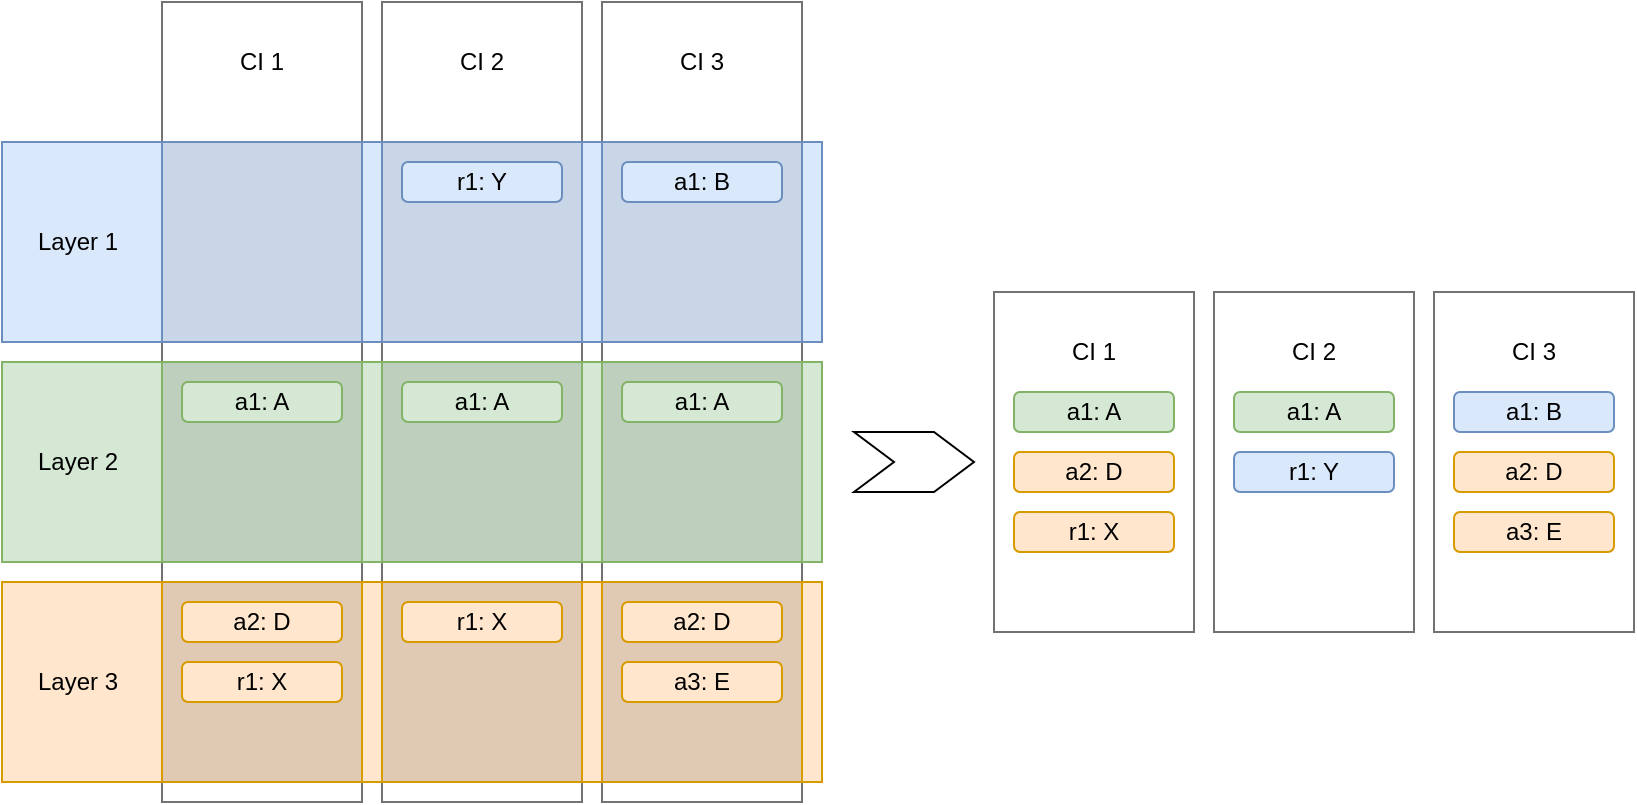 <mxfile version="14.6.13" type="device"><diagram id="acqt1RXm-rbWLEbGBd0V" name="Seite-1"><mxGraphModel dx="1038" dy="607" grid="1" gridSize="10" guides="1" tooltips="1" connect="1" arrows="1" fold="1" page="1" pageScale="1" pageWidth="827" pageHeight="1169" math="0" shadow="0"><root><mxCell id="0"/><mxCell id="1" parent="0"/><mxCell id="7j8iYxiiiVzi8qcBrH1q-3" value="Layer 3" style="rounded=0;whiteSpace=wrap;html=1;align=left;spacingLeft=16;fillColor=#ffe6cc;strokeColor=#d79b00;" vertex="1" parent="1"><mxGeometry x="4" y="300" width="410" height="100" as="geometry"/></mxCell><mxCell id="7j8iYxiiiVzi8qcBrH1q-2" value="Layer 2" style="rounded=0;whiteSpace=wrap;html=1;align=left;spacingLeft=16;fillColor=#d5e8d4;strokeColor=#82b366;" vertex="1" parent="1"><mxGeometry x="4" y="190" width="410" height="100" as="geometry"/></mxCell><mxCell id="7j8iYxiiiVzi8qcBrH1q-1" value="Layer 1" style="rounded=0;whiteSpace=wrap;html=1;align=left;spacingLeft=16;fillColor=#dae8fc;strokeColor=#6c8ebf;" vertex="1" parent="1"><mxGeometry x="4" y="80" width="410" height="100" as="geometry"/></mxCell><mxCell id="7j8iYxiiiVzi8qcBrH1q-4" value="CI 1" style="rounded=0;whiteSpace=wrap;html=1;fillOpacity=100;verticalAlign=top;spacingTop=16;strokeColor=#737373;" vertex="1" parent="1"><mxGeometry x="84" y="10" width="100" height="400" as="geometry"/></mxCell><mxCell id="7j8iYxiiiVzi8qcBrH1q-10" value="" style="rounded=0;whiteSpace=wrap;html=1;strokeColor=#6c8ebf;fillColor=#C9D6E8;" vertex="1" parent="1"><mxGeometry x="84" y="80" width="100" height="100" as="geometry"/></mxCell><mxCell id="7j8iYxiiiVzi8qcBrH1q-5" value="CI 2" style="rounded=0;whiteSpace=wrap;html=1;fillOpacity=100;verticalAlign=top;spacingTop=16;strokeColor=#737373;" vertex="1" parent="1"><mxGeometry x="194" y="10" width="100" height="400" as="geometry"/></mxCell><mxCell id="7j8iYxiiiVzi8qcBrH1q-6" value="CI 3" style="rounded=0;whiteSpace=wrap;html=1;fillOpacity=100;verticalAlign=top;spacingTop=16;strokeColor=#737373;" vertex="1" parent="1"><mxGeometry x="304" y="10" width="100" height="400" as="geometry"/></mxCell><mxCell id="7j8iYxiiiVzi8qcBrH1q-11" value="" style="rounded=0;whiteSpace=wrap;html=1;strokeColor=#6c8ebf;fillColor=#C9D6E8;" vertex="1" parent="1"><mxGeometry x="194" y="80" width="100" height="100" as="geometry"/></mxCell><mxCell id="7j8iYxiiiVzi8qcBrH1q-12" value="" style="rounded=0;whiteSpace=wrap;html=1;strokeColor=#6c8ebf;fillColor=#C9D6E8;" vertex="1" parent="1"><mxGeometry x="304" y="80" width="100" height="100" as="geometry"/></mxCell><mxCell id="7j8iYxiiiVzi8qcBrH1q-13" value="" style="rounded=0;whiteSpace=wrap;html=1;strokeColor=#82b366;fillColor=#BECFBD;" vertex="1" parent="1"><mxGeometry x="194" y="190" width="100" height="100" as="geometry"/></mxCell><mxCell id="7j8iYxiiiVzi8qcBrH1q-14" value="" style="rounded=0;whiteSpace=wrap;html=1;strokeColor=#82b366;fillColor=#BECFBD;" vertex="1" parent="1"><mxGeometry x="304" y="190" width="100" height="100" as="geometry"/></mxCell><mxCell id="7j8iYxiiiVzi8qcBrH1q-15" value="" style="rounded=0;whiteSpace=wrap;html=1;strokeColor=#d79b00;fillColor=#E0CAB3;" vertex="1" parent="1"><mxGeometry x="84" y="300" width="100" height="100" as="geometry"/></mxCell><mxCell id="7j8iYxiiiVzi8qcBrH1q-16" value="" style="rounded=0;whiteSpace=wrap;html=1;strokeColor=#82b366;fillColor=#BECFBD;" vertex="1" parent="1"><mxGeometry x="84" y="190" width="100" height="100" as="geometry"/></mxCell><mxCell id="7j8iYxiiiVzi8qcBrH1q-17" value="" style="rounded=0;whiteSpace=wrap;html=1;strokeColor=#d79b00;fillColor=#E0CAB3;" vertex="1" parent="1"><mxGeometry x="194" y="300" width="100" height="100" as="geometry"/></mxCell><mxCell id="7j8iYxiiiVzi8qcBrH1q-18" value="" style="rounded=0;whiteSpace=wrap;html=1;strokeColor=#d79b00;fillColor=#E0CAB3;" vertex="1" parent="1"><mxGeometry x="304" y="300" width="100" height="100" as="geometry"/></mxCell><mxCell id="7j8iYxiiiVzi8qcBrH1q-8" value="a2: D" style="rounded=1;whiteSpace=wrap;html=1;fillColor=#ffe6cc;strokeColor=#d79b00;" vertex="1" parent="1"><mxGeometry x="94" y="310" width="80" height="20" as="geometry"/></mxCell><mxCell id="7j8iYxiiiVzi8qcBrH1q-9" value="r1: X" style="rounded=1;whiteSpace=wrap;html=1;fillColor=#ffe6cc;strokeColor=#d79b00;" vertex="1" parent="1"><mxGeometry x="94" y="340" width="80" height="20" as="geometry"/></mxCell><mxCell id="7j8iYxiiiVzi8qcBrH1q-39" value="a1: A" style="rounded=1;whiteSpace=wrap;html=1;fillColor=#d5e8d4;strokeColor=#82b366;" vertex="1" parent="1"><mxGeometry x="314" y="200" width="80" height="20" as="geometry"/></mxCell><mxCell id="7j8iYxiiiVzi8qcBrH1q-42" value="a1: A" style="rounded=1;whiteSpace=wrap;html=1;fillColor=#d5e8d4;strokeColor=#82b366;" vertex="1" parent="1"><mxGeometry x="94" y="200" width="80" height="20" as="geometry"/></mxCell><mxCell id="7j8iYxiiiVzi8qcBrH1q-44" value="a3: E" style="rounded=1;whiteSpace=wrap;html=1;fillColor=#ffe6cc;strokeColor=#d79b00;" vertex="1" parent="1"><mxGeometry x="314" y="340" width="80" height="20" as="geometry"/></mxCell><mxCell id="7j8iYxiiiVzi8qcBrH1q-45" value="CI 1" style="rounded=0;whiteSpace=wrap;html=1;fillOpacity=100;verticalAlign=top;spacingTop=16;strokeColor=#737373;" vertex="1" parent="1"><mxGeometry x="500" y="155" width="100" height="170" as="geometry"/></mxCell><mxCell id="7j8iYxiiiVzi8qcBrH1q-46" value="CI 2" style="rounded=0;whiteSpace=wrap;html=1;fillOpacity=100;verticalAlign=top;spacingTop=16;strokeColor=#737373;" vertex="1" parent="1"><mxGeometry x="610" y="155" width="100" height="170" as="geometry"/></mxCell><mxCell id="7j8iYxiiiVzi8qcBrH1q-47" value="CI 3" style="rounded=0;whiteSpace=wrap;html=1;fillOpacity=100;verticalAlign=top;spacingTop=16;strokeColor=#737373;" vertex="1" parent="1"><mxGeometry x="720" y="155" width="100" height="170" as="geometry"/></mxCell><mxCell id="7j8iYxiiiVzi8qcBrH1q-7" value="a1: B" style="rounded=1;whiteSpace=wrap;html=1;fillColor=#dae8fc;strokeColor=#6c8ebf;" vertex="1" parent="1"><mxGeometry x="314" y="90" width="80" height="20" as="geometry"/></mxCell><mxCell id="7j8iYxiiiVzi8qcBrH1q-48" value="a2: D" style="rounded=1;whiteSpace=wrap;html=1;fillColor=#ffe6cc;strokeColor=#d79b00;" vertex="1" parent="1"><mxGeometry x="314" y="310" width="80" height="20" as="geometry"/></mxCell><mxCell id="7j8iYxiiiVzi8qcBrH1q-49" value="a1: A" style="rounded=1;whiteSpace=wrap;html=1;fillColor=#d5e8d4;strokeColor=#82b366;" vertex="1" parent="1"><mxGeometry x="204" y="200" width="80" height="20" as="geometry"/></mxCell><mxCell id="7j8iYxiiiVzi8qcBrH1q-50" value="a2: D" style="rounded=1;whiteSpace=wrap;html=1;fillColor=#ffe6cc;strokeColor=#d79b00;" vertex="1" parent="1"><mxGeometry x="510" y="235" width="80" height="20" as="geometry"/></mxCell><mxCell id="7j8iYxiiiVzi8qcBrH1q-51" value="r1: X" style="rounded=1;whiteSpace=wrap;html=1;fillColor=#ffe6cc;strokeColor=#d79b00;" vertex="1" parent="1"><mxGeometry x="510" y="265" width="80" height="20" as="geometry"/></mxCell><mxCell id="7j8iYxiiiVzi8qcBrH1q-52" value="a1: A" style="rounded=1;whiteSpace=wrap;html=1;fillColor=#d5e8d4;strokeColor=#82b366;" vertex="1" parent="1"><mxGeometry x="510" y="205" width="80" height="20" as="geometry"/></mxCell><mxCell id="7j8iYxiiiVzi8qcBrH1q-53" value="a1: A" style="rounded=1;whiteSpace=wrap;html=1;fillColor=#d5e8d4;strokeColor=#82b366;" vertex="1" parent="1"><mxGeometry x="620" y="205" width="80" height="20" as="geometry"/></mxCell><mxCell id="7j8iYxiiiVzi8qcBrH1q-54" value="a1: B" style="rounded=1;whiteSpace=wrap;html=1;fillColor=#dae8fc;strokeColor=#6c8ebf;" vertex="1" parent="1"><mxGeometry x="730" y="205" width="80" height="20" as="geometry"/></mxCell><mxCell id="7j8iYxiiiVzi8qcBrH1q-55" value="a3: E" style="rounded=1;whiteSpace=wrap;html=1;fillColor=#ffe6cc;strokeColor=#d79b00;" vertex="1" parent="1"><mxGeometry x="730" y="265" width="80" height="20" as="geometry"/></mxCell><mxCell id="7j8iYxiiiVzi8qcBrH1q-56" value="a2: D" style="rounded=1;whiteSpace=wrap;html=1;fillColor=#ffe6cc;strokeColor=#d79b00;" vertex="1" parent="1"><mxGeometry x="730" y="235" width="80" height="20" as="geometry"/></mxCell><mxCell id="7j8iYxiiiVzi8qcBrH1q-57" value="" style="shape=step;perimeter=stepPerimeter;whiteSpace=wrap;html=1;fixedSize=1;align=left;strokeWidth=1;" vertex="1" parent="1"><mxGeometry x="430" y="225" width="60" height="30" as="geometry"/></mxCell><mxCell id="7j8iYxiiiVzi8qcBrH1q-59" value="r1: X" style="rounded=1;whiteSpace=wrap;html=1;fillColor=#ffe6cc;strokeColor=#d79b00;" vertex="1" parent="1"><mxGeometry x="204" y="310" width="80" height="20" as="geometry"/></mxCell><mxCell id="7j8iYxiiiVzi8qcBrH1q-61" value="r1: Y" style="rounded=1;whiteSpace=wrap;html=1;fillColor=#dae8fc;strokeColor=#6c8ebf;" vertex="1" parent="1"><mxGeometry x="204" y="90" width="80" height="20" as="geometry"/></mxCell><mxCell id="7j8iYxiiiVzi8qcBrH1q-62" value="r1: Y" style="rounded=1;whiteSpace=wrap;html=1;fillColor=#dae8fc;strokeColor=#6c8ebf;" vertex="1" parent="1"><mxGeometry x="620" y="235" width="80" height="20" as="geometry"/></mxCell></root></mxGraphModel></diagram></mxfile>